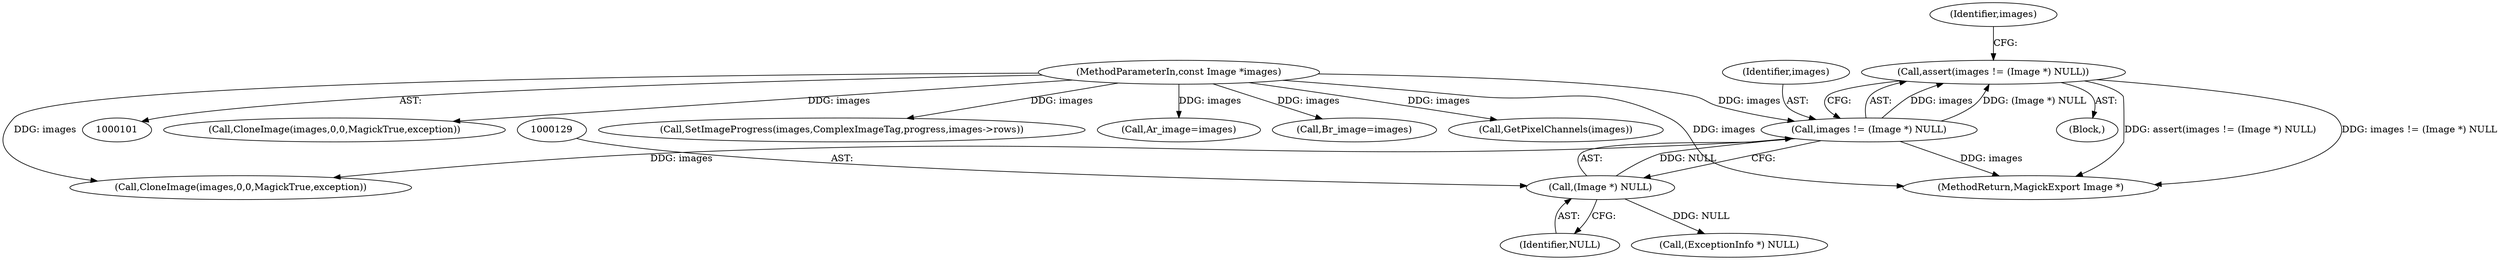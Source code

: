 digraph "0_ImageMagick6_7c2c5ba5b8e3a0b2b82f56c71dfab74ed4006df7_0@API" {
"1000125" [label="(Call,assert(images != (Image *) NULL))"];
"1000126" [label="(Call,images != (Image *) NULL)"];
"1000102" [label="(MethodParameterIn,const Image *images)"];
"1000128" [label="(Call,(Image *) NULL)"];
"1000234" [label="(Call,CloneImage(images,0,0,MagickTrue,exception))"];
"1000125" [label="(Call,assert(images != (Image *) NULL))"];
"1000868" [label="(Call,SetImageProgress(images,ComplexImageTag,progress,images->rows))"];
"1000278" [label="(Call,Ar_image=images)"];
"1000286" [label="(Call,Br_image=images)"];
"1000127" [label="(Identifier,images)"];
"1000130" [label="(Identifier,NULL)"];
"1000155" [label="(Call,(ExceptionInfo *) NULL)"];
"1000916" [label="(MethodReturn,MagickExport Image *)"];
"1000545" [label="(Call,GetPixelChannels(images))"];
"1000102" [label="(MethodParameterIn,const Image *images)"];
"1000128" [label="(Call,(Image *) NULL)"];
"1000134" [label="(Identifier,images)"];
"1000190" [label="(Call,CloneImage(images,0,0,MagickTrue,exception))"];
"1000105" [label="(Block,)"];
"1000126" [label="(Call,images != (Image *) NULL)"];
"1000125" -> "1000105"  [label="AST: "];
"1000125" -> "1000126"  [label="CFG: "];
"1000126" -> "1000125"  [label="AST: "];
"1000134" -> "1000125"  [label="CFG: "];
"1000125" -> "1000916"  [label="DDG: images != (Image *) NULL"];
"1000125" -> "1000916"  [label="DDG: assert(images != (Image *) NULL)"];
"1000126" -> "1000125"  [label="DDG: images"];
"1000126" -> "1000125"  [label="DDG: (Image *) NULL"];
"1000126" -> "1000128"  [label="CFG: "];
"1000127" -> "1000126"  [label="AST: "];
"1000128" -> "1000126"  [label="AST: "];
"1000126" -> "1000916"  [label="DDG: images"];
"1000102" -> "1000126"  [label="DDG: images"];
"1000128" -> "1000126"  [label="DDG: NULL"];
"1000126" -> "1000190"  [label="DDG: images"];
"1000102" -> "1000101"  [label="AST: "];
"1000102" -> "1000916"  [label="DDG: images"];
"1000102" -> "1000190"  [label="DDG: images"];
"1000102" -> "1000234"  [label="DDG: images"];
"1000102" -> "1000278"  [label="DDG: images"];
"1000102" -> "1000286"  [label="DDG: images"];
"1000102" -> "1000545"  [label="DDG: images"];
"1000102" -> "1000868"  [label="DDG: images"];
"1000128" -> "1000130"  [label="CFG: "];
"1000129" -> "1000128"  [label="AST: "];
"1000130" -> "1000128"  [label="AST: "];
"1000128" -> "1000155"  [label="DDG: NULL"];
}

